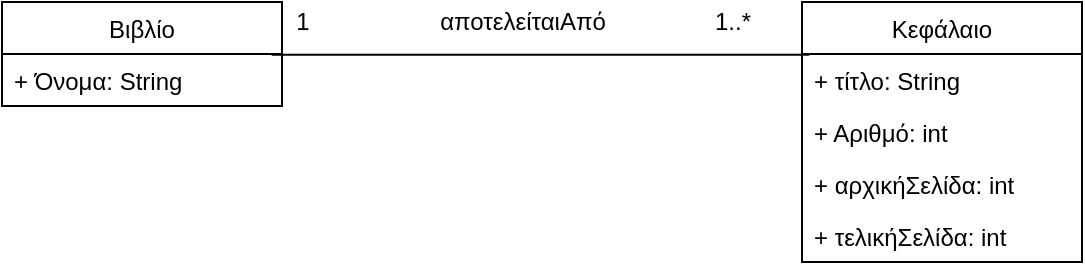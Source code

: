 <mxfile type="device" version="12.9.6"><diagram id="yuY-aCo3EVGHIehAMFUz" name="Page-1"><mxGraphModel grid="1" dx="1038" dy="576" gridSize="10" guides="1" tooltips="1" connect="1" arrows="1" fold="1" page="1" pageScale="1" pageWidth="827" pageHeight="1169" math="0" shadow="0"><root><mxCell id="0"/><mxCell id="1" parent="0"/><mxCell id="EVZrKuorldn0SQcpQBO8-4" style="text;html=1;align=center;verticalAlign=middle;resizable=0;points=[];autosize=1;" value="1..*" parent="1" vertex="1"><mxGeometry width="30" as="geometry" x="440" y="200" height="20"/></mxCell><mxCell id="EVZrKuorldn0SQcpQBO8-5" style="text;html=1;align=center;verticalAlign=middle;resizable=0;points=[];autosize=1;" value="1" parent="1" vertex="1"><mxGeometry width="20" as="geometry" x="230" y="200" height="20"/></mxCell><mxCell id="EVZrKuorldn0SQcpQBO8-7" style="text;html=1;align=center;verticalAlign=middle;resizable=0;points=[];autosize=1;" value="αποτελείταιΑπό" parent="1" vertex="1"><mxGeometry width="100" as="geometry" x="300" y="200" height="20"/></mxCell><mxCell id="EVZrKuorldn0SQcpQBO8-9" style="swimlane;fontStyle=0;childLayout=stackLayout;horizontal=1;startSize=26;fillColor=none;horizontalStack=0;resizeParent=1;resizeParentMax=0;resizeLast=0;collapsible=1;marginBottom=0;" value="Βιβλίο" parent="1" vertex="1"><mxGeometry width="140" as="geometry" x="90" y="200" height="52"/></mxCell><mxCell id="EVZrKuorldn0SQcpQBO8-20" style="text;strokeColor=none;fillColor=none;align=left;verticalAlign=top;spacingLeft=4;spacingRight=4;overflow=hidden;rotatable=0;points=[[0,0.5],[1,0.5]];portConstraint=eastwest;" value="+ Όνομα: String" parent="EVZrKuorldn0SQcpQBO8-9" vertex="1"><mxGeometry width="140" as="geometry" y="26" height="26"/></mxCell><mxCell id="EVZrKuorldn0SQcpQBO8-13" style="swimlane;fontStyle=0;childLayout=stackLayout;horizontal=1;startSize=26;fillColor=none;horizontalStack=0;resizeParent=1;resizeParentMax=0;resizeLast=0;collapsible=1;marginBottom=0;" value="Κεφάλαιο" parent="1" vertex="1"><mxGeometry width="140" as="geometry" x="490" y="200" height="130"/></mxCell><mxCell id="EVZrKuorldn0SQcpQBO8-15" style="text;strokeColor=none;fillColor=none;align=left;verticalAlign=top;spacingLeft=4;spacingRight=4;overflow=hidden;rotatable=0;points=[[0,0.5],[1,0.5]];portConstraint=eastwest;" value="+ τίτλο: String" parent="EVZrKuorldn0SQcpQBO8-13" vertex="1"><mxGeometry width="140" as="geometry" y="26" height="26"/></mxCell><mxCell id="EVZrKuorldn0SQcpQBO8-14" style="text;strokeColor=none;fillColor=none;align=left;verticalAlign=top;spacingLeft=4;spacingRight=4;overflow=hidden;rotatable=0;points=[[0,0.5],[1,0.5]];portConstraint=eastwest;" value="+ Αριθμό: int" parent="EVZrKuorldn0SQcpQBO8-13" vertex="1"><mxGeometry width="140" as="geometry" y="52" height="26"/></mxCell><mxCell id="EVZrKuorldn0SQcpQBO8-16" style="text;strokeColor=none;fillColor=none;align=left;verticalAlign=top;spacingLeft=4;spacingRight=4;overflow=hidden;rotatable=0;points=[[0,0.5],[1,0.5]];portConstraint=eastwest;" value="+ αρχικήΣελίδα: int" parent="EVZrKuorldn0SQcpQBO8-13" vertex="1"><mxGeometry width="140" as="geometry" y="78" height="26"/></mxCell><mxCell id="EVZrKuorldn0SQcpQBO8-17" style="text;strokeColor=none;fillColor=none;align=left;verticalAlign=top;spacingLeft=4;spacingRight=4;overflow=hidden;rotatable=0;points=[[0,0.5],[1,0.5]];portConstraint=eastwest;" value="+ τελικήΣελίδα: int" parent="EVZrKuorldn0SQcpQBO8-13" vertex="1"><mxGeometry width="140" as="geometry" y="104" height="26"/></mxCell><mxCell id="EVZrKuorldn0SQcpQBO8-19" style="endArrow=none;html=1;exitX=0.963;exitY=0.015;exitDx=0;exitDy=0;exitPerimeter=0;entryX=0.026;entryY=0.015;entryDx=0;entryDy=0;entryPerimeter=0;" target="EVZrKuorldn0SQcpQBO8-15" value="" parent="1" edge="1"><mxGeometry width="50" as="geometry" height="50" relative="1"><mxPoint as="sourcePoint" x="224.82" y="226.39"/><mxPoint as="targetPoint" x="440" y="270"/></mxGeometry></mxCell></root></mxGraphModel></diagram></mxfile>